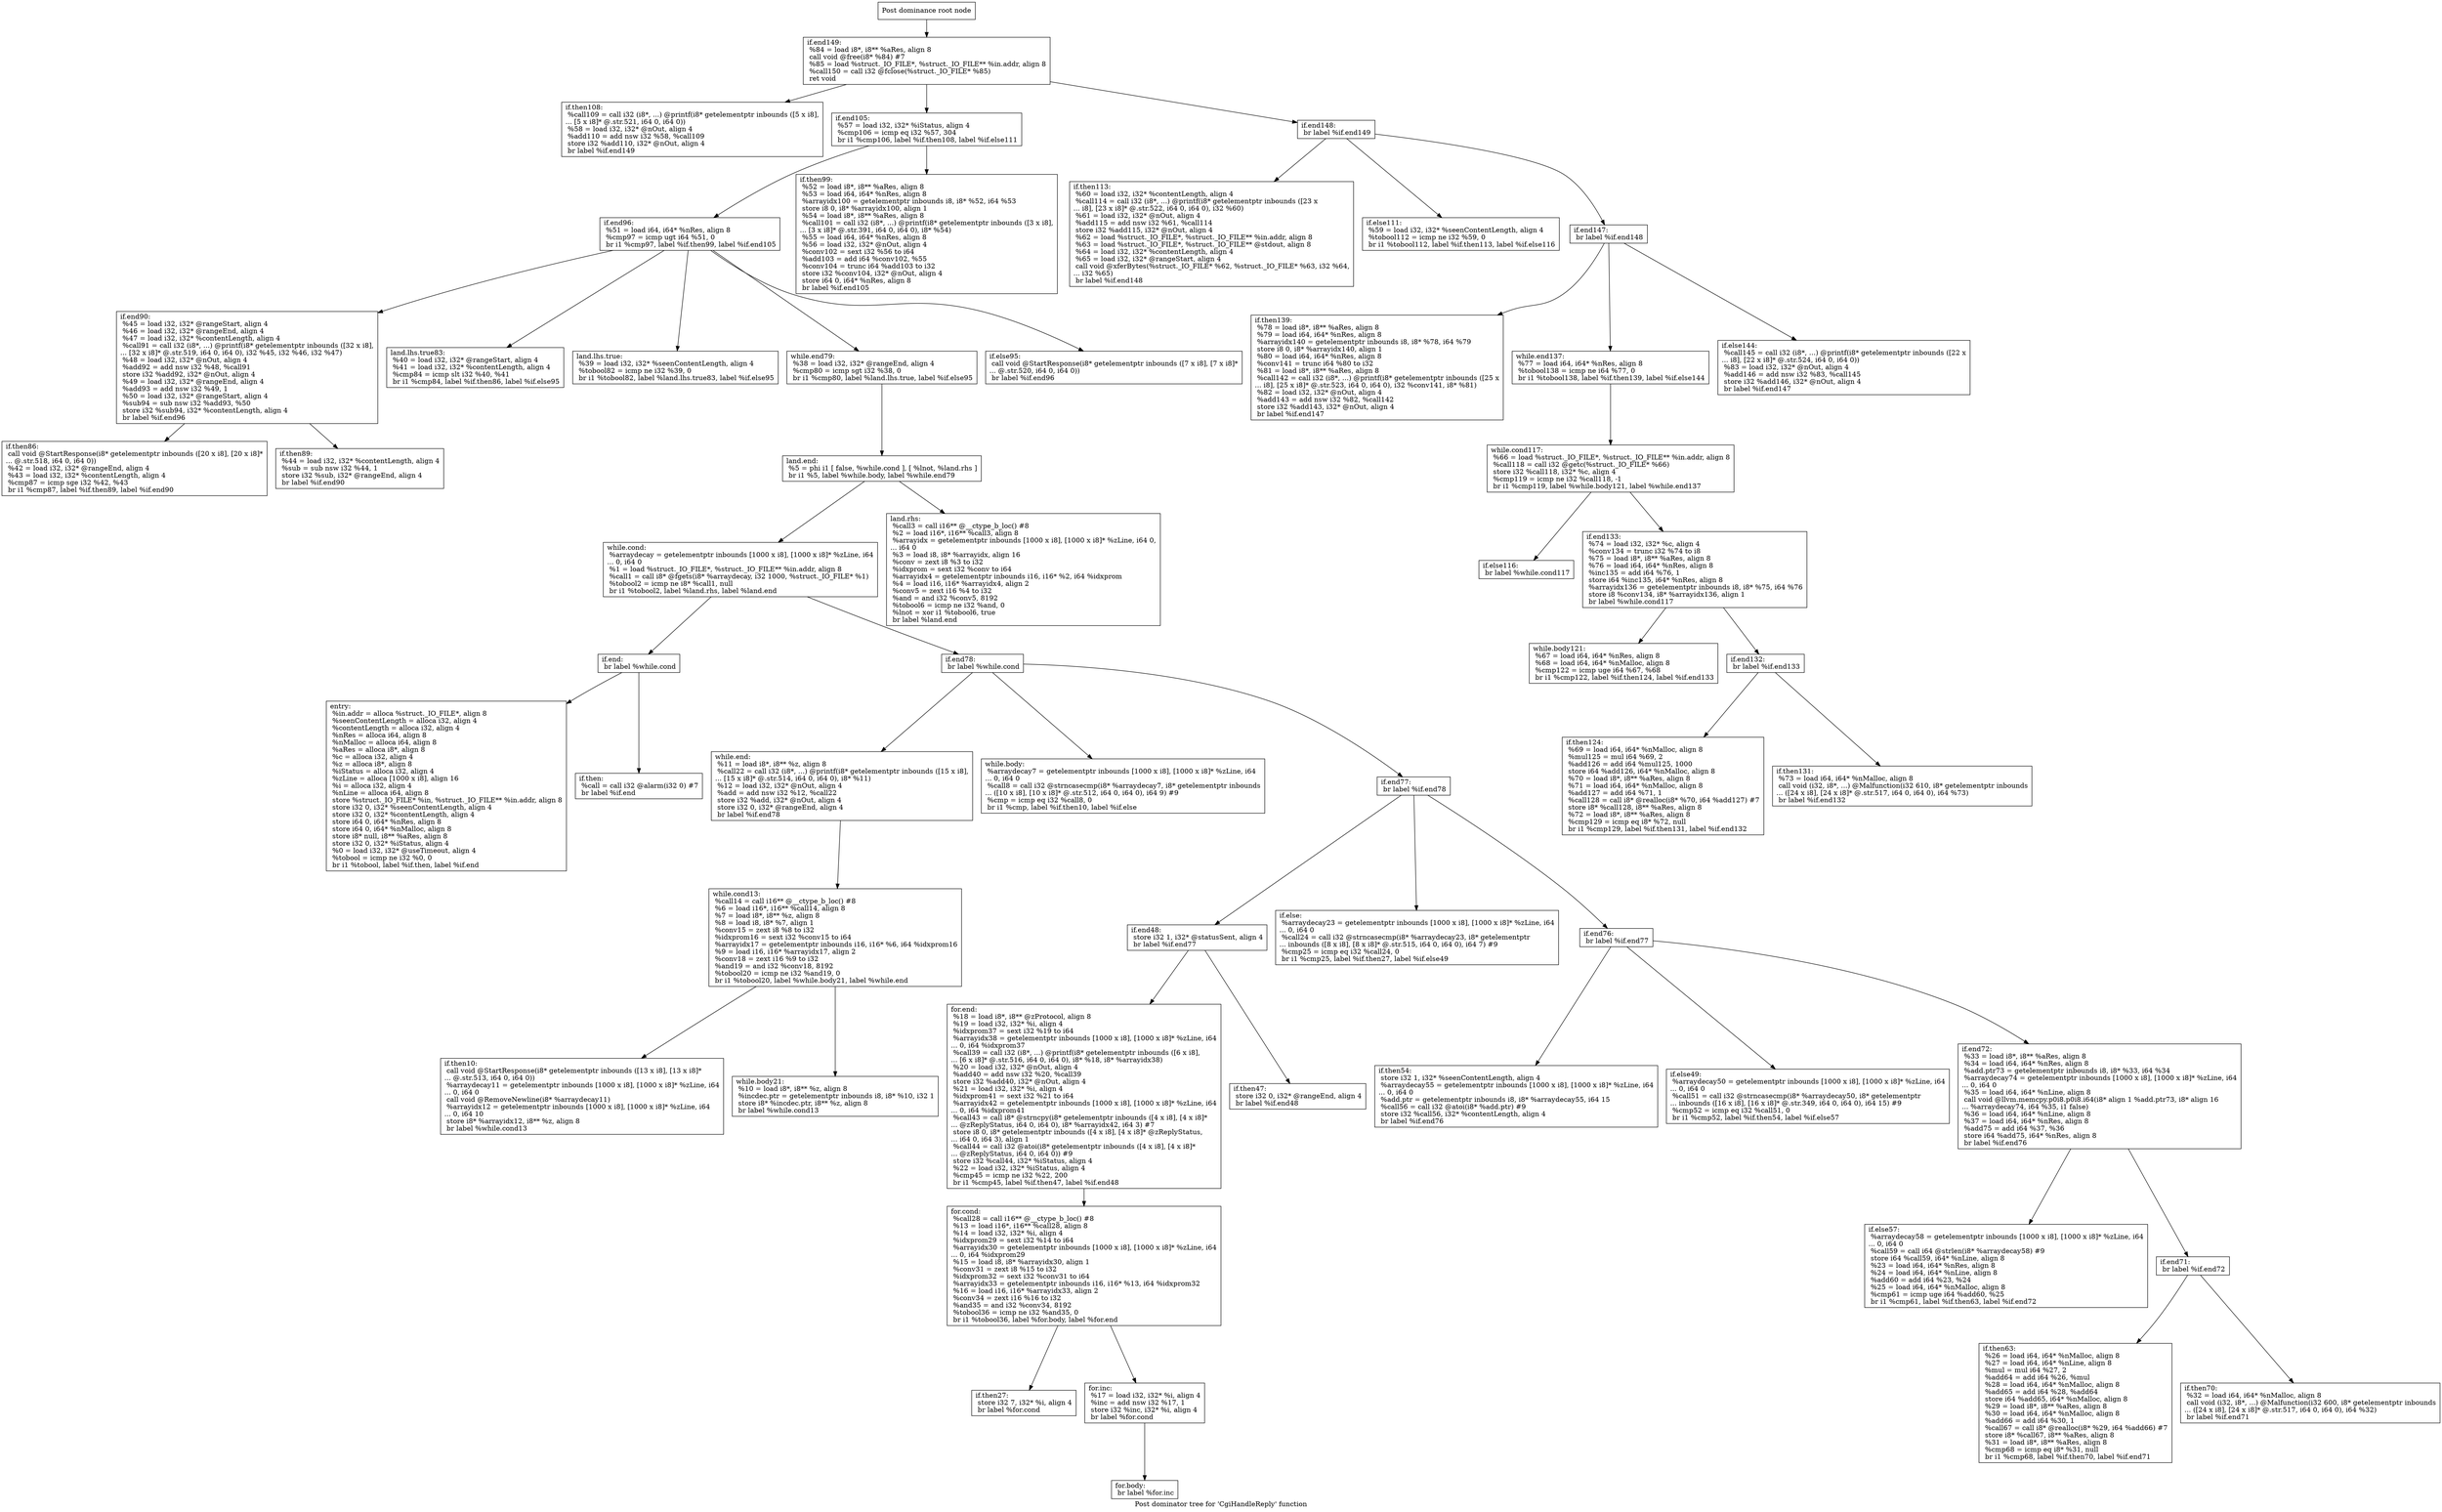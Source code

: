 digraph "Post dominator tree for 'CgiHandleReply' function" {
	label="Post dominator tree for 'CgiHandleReply' function";

	Node0x23483e0 [shape=record,label="{Post dominance root node}"];
	Node0x23483e0 -> Node0x21b6370;
	Node0x21b6370 [shape=record,label="{if.end149:                                        \l  %84 = load i8*, i8** %aRes, align 8\l  call void @free(i8* %84) #7\l  %85 = load %struct._IO_FILE*, %struct._IO_FILE** %in.addr, align 8\l  %call150 = call i32 @fclose(%struct._IO_FILE* %85)\l  ret void\l}"];
	Node0x21b6370 -> Node0x22ce840;
	Node0x21b6370 -> Node0x2270620;
	Node0x21b6370 -> Node0x22d9030;
	Node0x22ce840 [shape=record,label="{if.then108:                                       \l  %call109 = call i32 (i8*, ...) @printf(i8* getelementptr inbounds ([5 x i8],\l... [5 x i8]* @.str.521, i64 0, i64 0))\l  %58 = load i32, i32* @nOut, align 4\l  %add110 = add nsw i32 %58, %call109\l  store i32 %add110, i32* @nOut, align 4\l  br label %if.end149\l}"];
	Node0x2270620 [shape=record,label="{if.end105:                                        \l  %57 = load i32, i32* %iStatus, align 4\l  %cmp106 = icmp eq i32 %57, 304\l  br i1 %cmp106, label %if.then108, label %if.else111\l}"];
	Node0x2270620 -> Node0x2306920;
	Node0x2270620 -> Node0x22c9a00;
	Node0x2306920 [shape=record,label="{if.end96:                                         \l  %51 = load i64, i64* %nRes, align 8\l  %cmp97 = icmp ugt i64 %51, 0\l  br i1 %cmp97, label %if.then99, label %if.end105\l}"];
	Node0x2306920 -> Node0x22b91c0;
	Node0x2306920 -> Node0x22583b0;
	Node0x2306920 -> Node0x22bc720;
	Node0x2306920 -> Node0x22ef650;
	Node0x2306920 -> Node0x22f6ca0;
	Node0x22b91c0 [shape=record,label="{if.end90:                                         \l  %45 = load i32, i32* @rangeStart, align 4\l  %46 = load i32, i32* @rangeEnd, align 4\l  %47 = load i32, i32* %contentLength, align 4\l  %call91 = call i32 (i8*, ...) @printf(i8* getelementptr inbounds ([32 x i8],\l... [32 x i8]* @.str.519, i64 0, i64 0), i32 %45, i32 %46, i32 %47)\l  %48 = load i32, i32* @nOut, align 4\l  %add92 = add nsw i32 %48, %call91\l  store i32 %add92, i32* @nOut, align 4\l  %49 = load i32, i32* @rangeEnd, align 4\l  %add93 = add nsw i32 %49, 1\l  %50 = load i32, i32* @rangeStart, align 4\l  %sub94 = sub nsw i32 %add93, %50\l  store i32 %sub94, i32* %contentLength, align 4\l  br label %if.end96\l}"];
	Node0x22b91c0 -> Node0x22a6b10;
	Node0x22b91c0 -> Node0x2280390;
	Node0x22a6b10 [shape=record,label="{if.then86:                                        \l  call void @StartResponse(i8* getelementptr inbounds ([20 x i8], [20 x i8]*\l... @.str.518, i64 0, i64 0))\l  %42 = load i32, i32* @rangeEnd, align 4\l  %43 = load i32, i32* %contentLength, align 4\l  %cmp87 = icmp sge i32 %42, %43\l  br i1 %cmp87, label %if.then89, label %if.end90\l}"];
	Node0x2280390 [shape=record,label="{if.then89:                                        \l  %44 = load i32, i32* %contentLength, align 4\l  %sub = sub nsw i32 %44, 1\l  store i32 %sub, i32* @rangeEnd, align 4\l  br label %if.end90\l}"];
	Node0x22583b0 [shape=record,label="{land.lhs.true83:                                  \l  %40 = load i32, i32* @rangeStart, align 4\l  %41 = load i32, i32* %contentLength, align 4\l  %cmp84 = icmp slt i32 %40, %41\l  br i1 %cmp84, label %if.then86, label %if.else95\l}"];
	Node0x22bc720 [shape=record,label="{land.lhs.true:                                    \l  %39 = load i32, i32* %seenContentLength, align 4\l  %tobool82 = icmp ne i32 %39, 0\l  br i1 %tobool82, label %land.lhs.true83, label %if.else95\l}"];
	Node0x22ef650 [shape=record,label="{while.end79:                                      \l  %38 = load i32, i32* @rangeEnd, align 4\l  %cmp80 = icmp sgt i32 %38, 0\l  br i1 %cmp80, label %land.lhs.true, label %if.else95\l}"];
	Node0x22ef650 -> Node0x22452a0;
	Node0x22452a0 [shape=record,label="{land.end:                                         \l  %5 = phi i1 [ false, %while.cond ], [ %lnot, %land.rhs ]\l  br i1 %5, label %while.body, label %while.end79\l}"];
	Node0x22452a0 -> Node0x2312760;
	Node0x22452a0 -> Node0x22e2400;
	Node0x2312760 [shape=record,label="{while.cond:                                       \l  %arraydecay = getelementptr inbounds [1000 x i8], [1000 x i8]* %zLine, i64\l... 0, i64 0\l  %1 = load %struct._IO_FILE*, %struct._IO_FILE** %in.addr, align 8\l  %call1 = call i8* @fgets(i8* %arraydecay, i32 1000, %struct._IO_FILE* %1)\l  %tobool2 = icmp ne i8* %call1, null\l  br i1 %tobool2, label %land.rhs, label %land.end\l}"];
	Node0x2312760 -> Node0x22b59a0;
	Node0x2312760 -> Node0x2303f20;
	Node0x22b59a0 [shape=record,label="{if.end:                                           \l  br label %while.cond\l}"];
	Node0x22b59a0 -> Node0x230d070;
	Node0x22b59a0 -> Node0x223ef90;
	Node0x230d070 [shape=record,label="{entry:\l  %in.addr = alloca %struct._IO_FILE*, align 8\l  %seenContentLength = alloca i32, align 4\l  %contentLength = alloca i32, align 4\l  %nRes = alloca i64, align 8\l  %nMalloc = alloca i64, align 8\l  %aRes = alloca i8*, align 8\l  %c = alloca i32, align 4\l  %z = alloca i8*, align 8\l  %iStatus = alloca i32, align 4\l  %zLine = alloca [1000 x i8], align 16\l  %i = alloca i32, align 4\l  %nLine = alloca i64, align 8\l  store %struct._IO_FILE* %in, %struct._IO_FILE** %in.addr, align 8\l  store i32 0, i32* %seenContentLength, align 4\l  store i32 0, i32* %contentLength, align 4\l  store i64 0, i64* %nRes, align 8\l  store i64 0, i64* %nMalloc, align 8\l  store i8* null, i8** %aRes, align 8\l  store i32 0, i32* %iStatus, align 4\l  %0 = load i32, i32* @useTimeout, align 4\l  %tobool = icmp ne i32 %0, 0\l  br i1 %tobool, label %if.then, label %if.end\l}"];
	Node0x223ef90 [shape=record,label="{if.then:                                          \l  %call = call i32 @alarm(i32 0) #7\l  br label %if.end\l}"];
	Node0x2303f20 [shape=record,label="{if.end78:                                         \l  br label %while.cond\l}"];
	Node0x2303f20 -> Node0x22a40d0;
	Node0x2303f20 -> Node0x22dcbd0;
	Node0x2303f20 -> Node0x22604a0;
	Node0x22a40d0 [shape=record,label="{while.end:                                        \l  %11 = load i8*, i8** %z, align 8\l  %call22 = call i32 (i8*, ...) @printf(i8* getelementptr inbounds ([15 x i8],\l... [15 x i8]* @.str.514, i64 0, i64 0), i8* %11)\l  %12 = load i32, i32* @nOut, align 4\l  %add = add nsw i32 %12, %call22\l  store i32 %add, i32* @nOut, align 4\l  store i32 0, i32* @rangeEnd, align 4\l  br label %if.end78\l}"];
	Node0x22a40d0 -> Node0x2297070;
	Node0x2297070 [shape=record,label="{while.cond13:                                     \l  %call14 = call i16** @__ctype_b_loc() #8\l  %6 = load i16*, i16** %call14, align 8\l  %7 = load i8*, i8** %z, align 8\l  %8 = load i8, i8* %7, align 1\l  %conv15 = zext i8 %8 to i32\l  %idxprom16 = sext i32 %conv15 to i64\l  %arrayidx17 = getelementptr inbounds i16, i16* %6, i64 %idxprom16\l  %9 = load i16, i16* %arrayidx17, align 2\l  %conv18 = zext i16 %9 to i32\l  %and19 = and i32 %conv18, 8192\l  %tobool20 = icmp ne i32 %and19, 0\l  br i1 %tobool20, label %while.body21, label %while.end\l}"];
	Node0x2297070 -> Node0x22e4f20;
	Node0x2297070 -> Node0x22971c0;
	Node0x22e4f20 [shape=record,label="{if.then10:                                        \l  call void @StartResponse(i8* getelementptr inbounds ([13 x i8], [13 x i8]*\l... @.str.513, i64 0, i64 0))\l  %arraydecay11 = getelementptr inbounds [1000 x i8], [1000 x i8]* %zLine, i64\l... 0, i64 0\l  call void @RemoveNewline(i8* %arraydecay11)\l  %arrayidx12 = getelementptr inbounds [1000 x i8], [1000 x i8]* %zLine, i64\l... 0, i64 10\l  store i8* %arrayidx12, i8** %z, align 8\l  br label %while.cond13\l}"];
	Node0x22971c0 [shape=record,label="{while.body21:                                     \l  %10 = load i8*, i8** %z, align 8\l  %incdec.ptr = getelementptr inbounds i8, i8* %10, i32 1\l  store i8* %incdec.ptr, i8** %z, align 8\l  br label %while.cond13\l}"];
	Node0x22dcbd0 [shape=record,label="{while.body:                                       \l  %arraydecay7 = getelementptr inbounds [1000 x i8], [1000 x i8]* %zLine, i64\l... 0, i64 0\l  %call8 = call i32 @strncasecmp(i8* %arraydecay7, i8* getelementptr inbounds\l... ([10 x i8], [10 x i8]* @.str.512, i64 0, i64 0), i64 9) #9\l  %cmp = icmp eq i32 %call8, 0\l  br i1 %cmp, label %if.then10, label %if.else\l}"];
	Node0x22604a0 [shape=record,label="{if.end77:                                         \l  br label %if.end78\l}"];
	Node0x22604a0 -> Node0x22b56e0;
	Node0x22604a0 -> Node0x2241b20;
	Node0x22604a0 -> Node0x22bde50;
	Node0x22b56e0 [shape=record,label="{if.end48:                                         \l  store i32 1, i32* @statusSent, align 4\l  br label %if.end77\l}"];
	Node0x22b56e0 -> Node0x2305df0;
	Node0x22b56e0 -> Node0x23002a0;
	Node0x2305df0 [shape=record,label="{for.end:                                          \l  %18 = load i8*, i8** @zProtocol, align 8\l  %19 = load i32, i32* %i, align 4\l  %idxprom37 = sext i32 %19 to i64\l  %arrayidx38 = getelementptr inbounds [1000 x i8], [1000 x i8]* %zLine, i64\l... 0, i64 %idxprom37\l  %call39 = call i32 (i8*, ...) @printf(i8* getelementptr inbounds ([6 x i8],\l... [6 x i8]* @.str.516, i64 0, i64 0), i8* %18, i8* %arrayidx38)\l  %20 = load i32, i32* @nOut, align 4\l  %add40 = add nsw i32 %20, %call39\l  store i32 %add40, i32* @nOut, align 4\l  %21 = load i32, i32* %i, align 4\l  %idxprom41 = sext i32 %21 to i64\l  %arrayidx42 = getelementptr inbounds [1000 x i8], [1000 x i8]* %zLine, i64\l... 0, i64 %idxprom41\l  %call43 = call i8* @strncpy(i8* getelementptr inbounds ([4 x i8], [4 x i8]*\l... @zReplyStatus, i64 0, i64 0), i8* %arrayidx42, i64 3) #7\l  store i8 0, i8* getelementptr inbounds ([4 x i8], [4 x i8]* @zReplyStatus,\l... i64 0, i64 3), align 1\l  %call44 = call i32 @atoi(i8* getelementptr inbounds ([4 x i8], [4 x i8]*\l... @zReplyStatus, i64 0, i64 0)) #9\l  store i32 %call44, i32* %iStatus, align 4\l  %22 = load i32, i32* %iStatus, align 4\l  %cmp45 = icmp ne i32 %22, 200\l  br i1 %cmp45, label %if.then47, label %if.end48\l}"];
	Node0x2305df0 -> Node0x22d46d0;
	Node0x22d46d0 [shape=record,label="{for.cond:                                         \l  %call28 = call i16** @__ctype_b_loc() #8\l  %13 = load i16*, i16** %call28, align 8\l  %14 = load i32, i32* %i, align 4\l  %idxprom29 = sext i32 %14 to i64\l  %arrayidx30 = getelementptr inbounds [1000 x i8], [1000 x i8]* %zLine, i64\l... 0, i64 %idxprom29\l  %15 = load i8, i8* %arrayidx30, align 1\l  %conv31 = zext i8 %15 to i32\l  %idxprom32 = sext i32 %conv31 to i64\l  %arrayidx33 = getelementptr inbounds i16, i16* %13, i64 %idxprom32\l  %16 = load i16, i16* %arrayidx33, align 2\l  %conv34 = zext i16 %16 to i32\l  %and35 = and i32 %conv34, 8192\l  %tobool36 = icmp ne i32 %and35, 0\l  br i1 %tobool36, label %for.body, label %for.end\l}"];
	Node0x22d46d0 -> Node0x23170c0;
	Node0x22d46d0 -> Node0x225bd70;
	Node0x23170c0 [shape=record,label="{if.then27:                                        \l  store i32 7, i32* %i, align 4\l  br label %for.cond\l}"];
	Node0x225bd70 [shape=record,label="{for.inc:                                          \l  %17 = load i32, i32* %i, align 4\l  %inc = add nsw i32 %17, 1\l  store i32 %inc, i32* %i, align 4\l  br label %for.cond\l}"];
	Node0x225bd70 -> Node0x23037c0;
	Node0x23037c0 [shape=record,label="{for.body:                                         \l  br label %for.inc\l}"];
	Node0x23002a0 [shape=record,label="{if.then47:                                        \l  store i32 0, i32* @rangeEnd, align 4\l  br label %if.end48\l}"];
	Node0x2241b20 [shape=record,label="{if.else:                                          \l  %arraydecay23 = getelementptr inbounds [1000 x i8], [1000 x i8]* %zLine, i64\l... 0, i64 0\l  %call24 = call i32 @strncasecmp(i8* %arraydecay23, i8* getelementptr\l... inbounds ([8 x i8], [8 x i8]* @.str.515, i64 0, i64 0), i64 7) #9\l  %cmp25 = icmp eq i32 %call24, 0\l  br i1 %cmp25, label %if.then27, label %if.else49\l}"];
	Node0x22bde50 [shape=record,label="{if.end76:                                         \l  br label %if.end77\l}"];
	Node0x22bde50 -> Node0x22dcaa0;
	Node0x22bde50 -> Node0x22c4750;
	Node0x22bde50 -> Node0x22f3ea0;
	Node0x22dcaa0 [shape=record,label="{if.then54:                                        \l  store i32 1, i32* %seenContentLength, align 4\l  %arraydecay55 = getelementptr inbounds [1000 x i8], [1000 x i8]* %zLine, i64\l... 0, i64 0\l  %add.ptr = getelementptr inbounds i8, i8* %arraydecay55, i64 15\l  %call56 = call i32 @atoi(i8* %add.ptr) #9\l  store i32 %call56, i32* %contentLength, align 4\l  br label %if.end76\l}"];
	Node0x22c4750 [shape=record,label="{if.else49:                                        \l  %arraydecay50 = getelementptr inbounds [1000 x i8], [1000 x i8]* %zLine, i64\l... 0, i64 0\l  %call51 = call i32 @strncasecmp(i8* %arraydecay50, i8* getelementptr\l... inbounds ([16 x i8], [16 x i8]* @.str.349, i64 0, i64 0), i64 15) #9\l  %cmp52 = icmp eq i32 %call51, 0\l  br i1 %cmp52, label %if.then54, label %if.else57\l}"];
	Node0x22f3ea0 [shape=record,label="{if.end72:                                         \l  %33 = load i8*, i8** %aRes, align 8\l  %34 = load i64, i64* %nRes, align 8\l  %add.ptr73 = getelementptr inbounds i8, i8* %33, i64 %34\l  %arraydecay74 = getelementptr inbounds [1000 x i8], [1000 x i8]* %zLine, i64\l... 0, i64 0\l  %35 = load i64, i64* %nLine, align 8\l  call void @llvm.memcpy.p0i8.p0i8.i64(i8* align 1 %add.ptr73, i8* align 16\l... %arraydecay74, i64 %35, i1 false)\l  %36 = load i64, i64* %nLine, align 8\l  %37 = load i64, i64* %nRes, align 8\l  %add75 = add i64 %37, %36\l  store i64 %add75, i64* %nRes, align 8\l  br label %if.end76\l}"];
	Node0x22f3ea0 -> Node0x230ba60;
	Node0x22f3ea0 -> Node0x22936a0;
	Node0x230ba60 [shape=record,label="{if.else57:                                        \l  %arraydecay58 = getelementptr inbounds [1000 x i8], [1000 x i8]* %zLine, i64\l... 0, i64 0\l  %call59 = call i64 @strlen(i8* %arraydecay58) #9\l  store i64 %call59, i64* %nLine, align 8\l  %23 = load i64, i64* %nRes, align 8\l  %24 = load i64, i64* %nLine, align 8\l  %add60 = add i64 %23, %24\l  %25 = load i64, i64* %nMalloc, align 8\l  %cmp61 = icmp uge i64 %add60, %25\l  br i1 %cmp61, label %if.then63, label %if.end72\l}"];
	Node0x22936a0 [shape=record,label="{if.end71:                                         \l  br label %if.end72\l}"];
	Node0x22936a0 -> Node0x228ffb0;
	Node0x22936a0 -> Node0x22c4cd0;
	Node0x228ffb0 [shape=record,label="{if.then63:                                        \l  %26 = load i64, i64* %nMalloc, align 8\l  %27 = load i64, i64* %nLine, align 8\l  %mul = mul i64 %27, 2\l  %add64 = add i64 %26, %mul\l  %28 = load i64, i64* %nMalloc, align 8\l  %add65 = add i64 %28, %add64\l  store i64 %add65, i64* %nMalloc, align 8\l  %29 = load i8*, i8** %aRes, align 8\l  %30 = load i64, i64* %nMalloc, align 8\l  %add66 = add i64 %30, 1\l  %call67 = call i8* @realloc(i8* %29, i64 %add66) #7\l  store i8* %call67, i8** %aRes, align 8\l  %31 = load i8*, i8** %aRes, align 8\l  %cmp68 = icmp eq i8* %31, null\l  br i1 %cmp68, label %if.then70, label %if.end71\l}"];
	Node0x22c4cd0 [shape=record,label="{if.then70:                                        \l  %32 = load i64, i64* %nMalloc, align 8\l  call void (i32, i8*, ...) @Malfunction(i32 600, i8* getelementptr inbounds\l... ([24 x i8], [24 x i8]* @.str.517, i64 0, i64 0), i64 %32)\l  br label %if.end71\l}"];
	Node0x22e2400 [shape=record,label="{land.rhs:                                         \l  %call3 = call i16** @__ctype_b_loc() #8\l  %2 = load i16*, i16** %call3, align 8\l  %arrayidx = getelementptr inbounds [1000 x i8], [1000 x i8]* %zLine, i64 0,\l... i64 0\l  %3 = load i8, i8* %arrayidx, align 16\l  %conv = zext i8 %3 to i32\l  %idxprom = sext i32 %conv to i64\l  %arrayidx4 = getelementptr inbounds i16, i16* %2, i64 %idxprom\l  %4 = load i16, i16* %arrayidx4, align 2\l  %conv5 = zext i16 %4 to i32\l  %and = and i32 %conv5, 8192\l  %tobool6 = icmp ne i32 %and, 0\l  %lnot = xor i1 %tobool6, true\l  br label %land.end\l}"];
	Node0x22f6ca0 [shape=record,label="{if.else95:                                        \l  call void @StartResponse(i8* getelementptr inbounds ([7 x i8], [7 x i8]*\l... @.str.520, i64 0, i64 0))\l  br label %if.end96\l}"];
	Node0x22c9a00 [shape=record,label="{if.then99:                                        \l  %52 = load i8*, i8** %aRes, align 8\l  %53 = load i64, i64* %nRes, align 8\l  %arrayidx100 = getelementptr inbounds i8, i8* %52, i64 %53\l  store i8 0, i8* %arrayidx100, align 1\l  %54 = load i8*, i8** %aRes, align 8\l  %call101 = call i32 (i8*, ...) @printf(i8* getelementptr inbounds ([3 x i8],\l... [3 x i8]* @.str.391, i64 0, i64 0), i8* %54)\l  %55 = load i64, i64* %nRes, align 8\l  %56 = load i32, i32* @nOut, align 4\l  %conv102 = sext i32 %56 to i64\l  %add103 = add i64 %conv102, %55\l  %conv104 = trunc i64 %add103 to i32\l  store i32 %conv104, i32* @nOut, align 4\l  store i64 0, i64* %nRes, align 8\l  br label %if.end105\l}"];
	Node0x22d9030 [shape=record,label="{if.end148:                                        \l  br label %if.end149\l}"];
	Node0x22d9030 -> Node0x2309a40;
	Node0x22d9030 -> Node0x22f5d40;
	Node0x22d9030 -> Node0x229f350;
	Node0x2309a40 [shape=record,label="{if.then113:                                       \l  %60 = load i32, i32* %contentLength, align 4\l  %call114 = call i32 (i8*, ...) @printf(i8* getelementptr inbounds ([23 x\l... i8], [23 x i8]* @.str.522, i64 0, i64 0), i32 %60)\l  %61 = load i32, i32* @nOut, align 4\l  %add115 = add nsw i32 %61, %call114\l  store i32 %add115, i32* @nOut, align 4\l  %62 = load %struct._IO_FILE*, %struct._IO_FILE** %in.addr, align 8\l  %63 = load %struct._IO_FILE*, %struct._IO_FILE** @stdout, align 8\l  %64 = load i32, i32* %contentLength, align 4\l  %65 = load i32, i32* @rangeStart, align 4\l  call void @xferBytes(%struct._IO_FILE* %62, %struct._IO_FILE* %63, i32 %64,\l... i32 %65)\l  br label %if.end148\l}"];
	Node0x22f5d40 [shape=record,label="{if.else111:                                       \l  %59 = load i32, i32* %seenContentLength, align 4\l  %tobool112 = icmp ne i32 %59, 0\l  br i1 %tobool112, label %if.then113, label %if.else116\l}"];
	Node0x229f350 [shape=record,label="{if.end147:                                        \l  br label %if.end148\l}"];
	Node0x229f350 -> Node0x22c57a0;
	Node0x229f350 -> Node0x2263b20;
	Node0x229f350 -> Node0x22fc6f0;
	Node0x22c57a0 [shape=record,label="{if.then139:                                       \l  %78 = load i8*, i8** %aRes, align 8\l  %79 = load i64, i64* %nRes, align 8\l  %arrayidx140 = getelementptr inbounds i8, i8* %78, i64 %79\l  store i8 0, i8* %arrayidx140, align 1\l  %80 = load i64, i64* %nRes, align 8\l  %conv141 = trunc i64 %80 to i32\l  %81 = load i8*, i8** %aRes, align 8\l  %call142 = call i32 (i8*, ...) @printf(i8* getelementptr inbounds ([25 x\l... i8], [25 x i8]* @.str.523, i64 0, i64 0), i32 %conv141, i8* %81)\l  %82 = load i32, i32* @nOut, align 4\l  %add143 = add nsw i32 %82, %call142\l  store i32 %add143, i32* @nOut, align 4\l  br label %if.end147\l}"];
	Node0x2263b20 [shape=record,label="{while.end137:                                     \l  %77 = load i64, i64* %nRes, align 8\l  %tobool138 = icmp ne i64 %77, 0\l  br i1 %tobool138, label %if.then139, label %if.else144\l}"];
	Node0x2263b20 -> Node0x22f9330;
	Node0x22f9330 [shape=record,label="{while.cond117:                                    \l  %66 = load %struct._IO_FILE*, %struct._IO_FILE** %in.addr, align 8\l  %call118 = call i32 @getc(%struct._IO_FILE* %66)\l  store i32 %call118, i32* %c, align 4\l  %cmp119 = icmp ne i32 %call118, -1\l  br i1 %cmp119, label %while.body121, label %while.end137\l}"];
	Node0x22f9330 -> Node0x22e9130;
	Node0x22f9330 -> Node0x2313420;
	Node0x22e9130 [shape=record,label="{if.else116:                                       \l  br label %while.cond117\l}"];
	Node0x2313420 [shape=record,label="{if.end133:                                        \l  %74 = load i32, i32* %c, align 4\l  %conv134 = trunc i32 %74 to i8\l  %75 = load i8*, i8** %aRes, align 8\l  %76 = load i64, i64* %nRes, align 8\l  %inc135 = add i64 %76, 1\l  store i64 %inc135, i64* %nRes, align 8\l  %arrayidx136 = getelementptr inbounds i8, i8* %75, i64 %76\l  store i8 %conv134, i8* %arrayidx136, align 1\l  br label %while.cond117\l}"];
	Node0x2313420 -> Node0x22c1810;
	Node0x2313420 -> Node0x22ad0a0;
	Node0x22c1810 [shape=record,label="{while.body121:                                    \l  %67 = load i64, i64* %nRes, align 8\l  %68 = load i64, i64* %nMalloc, align 8\l  %cmp122 = icmp uge i64 %67, %68\l  br i1 %cmp122, label %if.then124, label %if.end133\l}"];
	Node0x22ad0a0 [shape=record,label="{if.end132:                                        \l  br label %if.end133\l}"];
	Node0x22ad0a0 -> Node0x22da8b0;
	Node0x22ad0a0 -> Node0x2266f10;
	Node0x22da8b0 [shape=record,label="{if.then124:                                       \l  %69 = load i64, i64* %nMalloc, align 8\l  %mul125 = mul i64 %69, 2\l  %add126 = add i64 %mul125, 1000\l  store i64 %add126, i64* %nMalloc, align 8\l  %70 = load i8*, i8** %aRes, align 8\l  %71 = load i64, i64* %nMalloc, align 8\l  %add127 = add i64 %71, 1\l  %call128 = call i8* @realloc(i8* %70, i64 %add127) #7\l  store i8* %call128, i8** %aRes, align 8\l  %72 = load i8*, i8** %aRes, align 8\l  %cmp129 = icmp eq i8* %72, null\l  br i1 %cmp129, label %if.then131, label %if.end132\l}"];
	Node0x2266f10 [shape=record,label="{if.then131:                                       \l  %73 = load i64, i64* %nMalloc, align 8\l  call void (i32, i8*, ...) @Malfunction(i32 610, i8* getelementptr inbounds\l... ([24 x i8], [24 x i8]* @.str.517, i64 0, i64 0), i64 %73)\l  br label %if.end132\l}"];
	Node0x22fc6f0 [shape=record,label="{if.else144:                                       \l  %call145 = call i32 (i8*, ...) @printf(i8* getelementptr inbounds ([22 x\l... i8], [22 x i8]* @.str.524, i64 0, i64 0))\l  %83 = load i32, i32* @nOut, align 4\l  %add146 = add nsw i32 %83, %call145\l  store i32 %add146, i32* @nOut, align 4\l  br label %if.end147\l}"];
}
